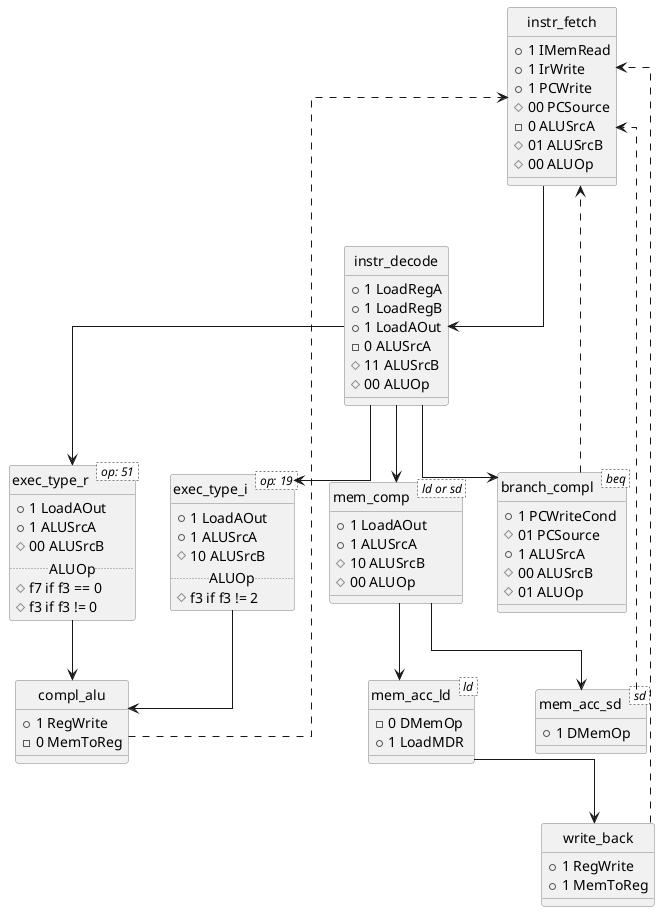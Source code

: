 @startuml staty

skinparam monochrome true
'line ortho, polyline
skinparam linetype ortho
skinparam shadowing false
skinparam class {
	'BackgroundColor PaleGreen
	'ArrowColor SeaGreen
	BorderColor gray
}


class instr_fetch {
    + 1 IMemRead
    + 1 IrWrite
    + 1 PCWrite
    # 00 PCSource
    - 0 ALUSrcA
    # 01 ALUSrcB
    # 00 ALUOp
}

class instr_decode {
    + 1 LoadRegA
    + 1 LoadRegB
    + 1 LoadAOut
    - 0 ALUSrcA
    # 11 ALUSrcB
    # 00 ALUOp
}

class mem_comp < ld or sd > {
    + 1 LoadAOut
    + 1 ALUSrcA
    # 10 ALUSrcB
    # 00 ALUOp 
}

class mem_acc_ld < ld > {
    - 0 DMemOp
    + 1 LoadMDR
}

class mem_acc_sd < sd >{
    + 1 DMemOp
}

class write_back {
    + 1 RegWrite
    + 1 MemToReg
}

class exec_type_r < op: 51 >{
    + 1 LoadAOut
    + 1 ALUSrcA
    # 00 ALUSrcB
    .. ALUOp ..
    # f7 if f3 == 0
    # f3 if f3 != 0
}

class exec_type_i < op: 19 >{
    + 1 LoadAOut
    + 1 ALUSrcA
    # 10 ALUSrcB
    .. ALUOp ..
    # f3 if f3 != 2
}

class compl_alu {
    + 1 RegWrite
    - 0 MemToReg
}

class branch_compl < beq > {
    + 1 PCWriteCond
    # 01 PCSource
    + 1 ALUSrcA
    # 00 ALUSrcB
    # 01 ALUOp
}

instr_fetch --> instr_decode

instr_decode --> mem_comp
instr_decode --> exec_type_i
instr_decode --> exec_type_r
instr_decode --> branch_compl

mem_comp --> mem_acc_ld
mem_comp --> mem_acc_sd

mem_acc_ld --> write_back
write_back ..> instr_fetch

mem_acc_sd ..> instr_fetch

exec_type_r --> compl_alu
exec_type_i --> compl_alu

compl_alu ..> instr_fetch

branch_compl ..> instr_fetch


hide class circle

@enduml